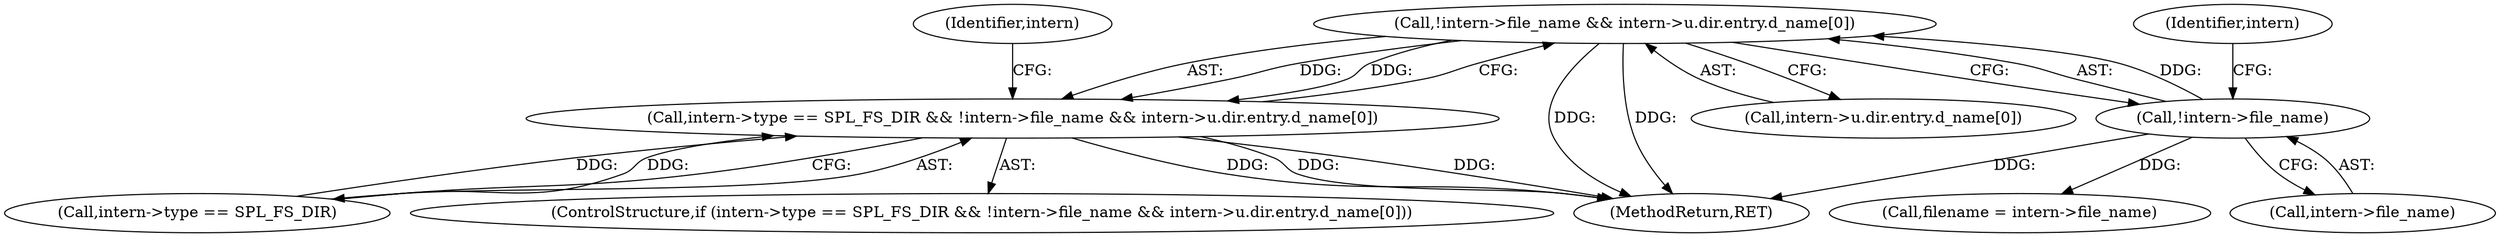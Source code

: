 digraph "0_php-src_7245bff300d3fa8bacbef7897ff080a6f1c23eba?w=1_12@array" {
"1000120" [label="(Call,!intern->file_name && intern->u.dir.entry.d_name[0])"];
"1000121" [label="(Call,!intern->file_name)"];
"1000114" [label="(Call,intern->type == SPL_FS_DIR && !intern->file_name && intern->u.dir.entry.d_name[0])"];
"1000115" [label="(Call,intern->type == SPL_FS_DIR)"];
"1000139" [label="(Identifier,intern)"];
"1000114" [label="(Call,intern->type == SPL_FS_DIR && !intern->file_name && intern->u.dir.entry.d_name[0])"];
"1000174" [label="(MethodReturn,RET)"];
"1000125" [label="(Call,intern->u.dir.entry.d_name[0])"];
"1000113" [label="(ControlStructure,if (intern->type == SPL_FS_DIR && !intern->file_name && intern->u.dir.entry.d_name[0]))"];
"1000120" [label="(Call,!intern->file_name && intern->u.dir.entry.d_name[0])"];
"1000122" [label="(Call,intern->file_name)"];
"1000121" [label="(Call,!intern->file_name)"];
"1000149" [label="(Call,filename = intern->file_name)"];
"1000130" [label="(Identifier,intern)"];
"1000120" -> "1000114"  [label="AST: "];
"1000120" -> "1000121"  [label="CFG: "];
"1000120" -> "1000125"  [label="CFG: "];
"1000121" -> "1000120"  [label="AST: "];
"1000125" -> "1000120"  [label="AST: "];
"1000114" -> "1000120"  [label="CFG: "];
"1000120" -> "1000174"  [label="DDG: "];
"1000120" -> "1000174"  [label="DDG: "];
"1000120" -> "1000114"  [label="DDG: "];
"1000120" -> "1000114"  [label="DDG: "];
"1000121" -> "1000120"  [label="DDG: "];
"1000121" -> "1000122"  [label="CFG: "];
"1000122" -> "1000121"  [label="AST: "];
"1000130" -> "1000121"  [label="CFG: "];
"1000121" -> "1000174"  [label="DDG: "];
"1000121" -> "1000149"  [label="DDG: "];
"1000114" -> "1000113"  [label="AST: "];
"1000114" -> "1000115"  [label="CFG: "];
"1000115" -> "1000114"  [label="AST: "];
"1000139" -> "1000114"  [label="CFG: "];
"1000114" -> "1000174"  [label="DDG: "];
"1000114" -> "1000174"  [label="DDG: "];
"1000114" -> "1000174"  [label="DDG: "];
"1000115" -> "1000114"  [label="DDG: "];
"1000115" -> "1000114"  [label="DDG: "];
}
